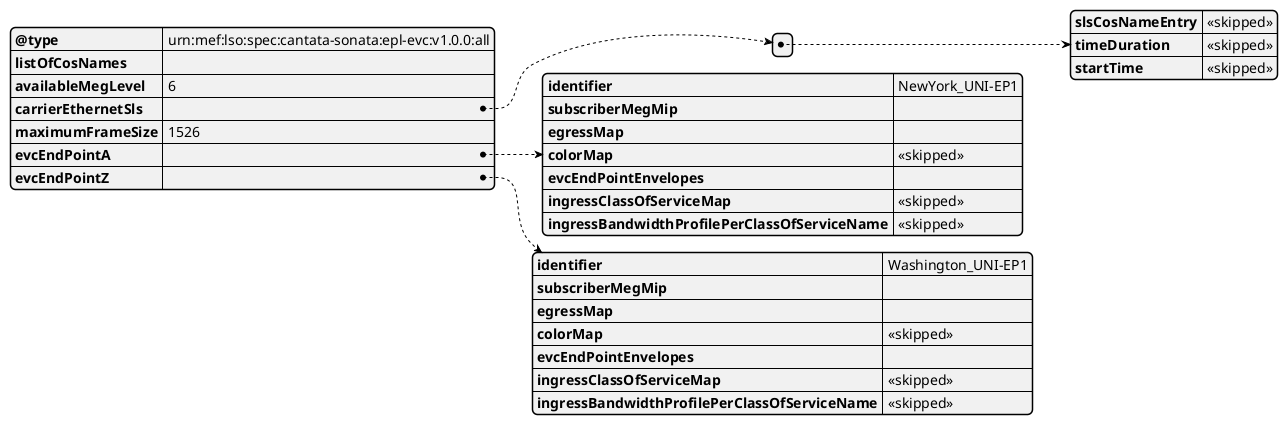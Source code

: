 @startjson
{
  "@type": "urn:mef:lso:spec:cantata-sonata:epl-evc:v1.0.0:all",
  "listOfCosNames": "",
  "availableMegLevel": "6",
  "carrierEthernetSls": [
    {
      "slsCosNameEntry": "<<skipped>>",
      "timeDuration": "<<skipped>>",
      "startTime": "<<skipped>>"
    }
  ],
  "maximumFrameSize": 1526,
  "evcEndPointA": {
    "identifier": "NewYork_UNI-EP1",
    "subscriberMegMip": "",
    "egressMap": "",
    "colorMap": "<<skipped>>",
    "evcEndPointEnvelopes":"",
    "ingressClassOfServiceMap": "<<skipped>>",
    "ingressBandwidthProfilePerClassOfServiceName": "<<skipped>>"
  },
  "evcEndPointZ": {
    "identifier": "Washington_UNI-EP1",
    "subscriberMegMip": "",
    "egressMap": "",
    "colorMap": "<<skipped>>",
    "evcEndPointEnvelopes":"",
    "ingressClassOfServiceMap": "<<skipped>>",
    "ingressBandwidthProfilePerClassOfServiceName": "<<skipped>>"
  }
}
@endjson